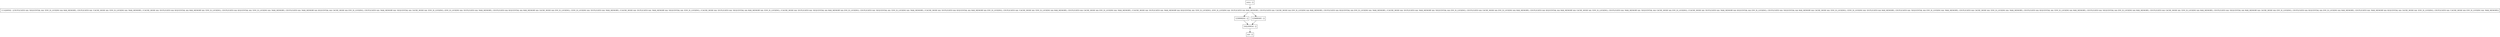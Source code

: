 digraph putNoOverwrite {
node [shape=record];
1642309034 [label="1642309034 - []"];
entry [label="entry - []"];
exit [label="exit - []"];
1238908202 [label="1238908202 - []"];
1238880481 [label="1238880481 - []"];
1114269502 [label="1114269502 - [(!DUPLICATES && !SEQUENTIAL && !ENV_IS_LOCKING && MAX_MEMORY), (!DUPLICATES && !CACHE_MODE && !ENV_IS_LOCKING && !MAX_MEMORY), (!CACHE_MODE && !DUPLICATES && SEQUENTIAL && MAX_MEMORY && !ENV_IS_LOCKING), (!DUPLICATES && SEQUENTIAL && !ENV_IS_LOCKING && !MAX_MEMORY), (!DUPLICATES && !MAX_MEMORY && SEQUENTIAL && CACHE_MODE && ENV_IS_LOCKING), (!DUPLICATES && !MAX_MEMORY && !SEQUENTIAL && CACHE_MODE && !ENV_IS_LOCKING), (ENV_IS_LOCKING && !DUPLICATES && !MAX_MEMORY), (!DUPLICATES && SEQUENTIAL && MAX_MEMORY && CACHE_MODE && ENV_IS_LOCKING), (!ENV_IS_LOCKING && !DUPLICATES && !MAX_MEMORY), (!CACHE_MODE && !DUPLICATES && !MAX_MEMORY && !SEQUENTIAL && !ENV_IS_LOCKING), (!CACHE_MODE && !DUPLICATES && !SEQUENTIAL && MAX_MEMORY && !ENV_IS_LOCKING), (!CACHE_MODE && !DUPLICATES && !SEQUENTIAL && MAX_MEMORY && ENV_IS_LOCKING), (!DUPLICATES && !SEQUENTIAL && !ENV_IS_LOCKING && !MAX_MEMORY), (!CACHE_MODE && !DUPLICATES && SEQUENTIAL && MAX_MEMORY && ENV_IS_LOCKING), (!DUPLICATES && !CACHE_MODE && !ENV_IS_LOCKING && MAX_MEMORY), (!DUPLICATES && CACHE_MODE && ENV_IS_LOCKING && !MAX_MEMORY), (!CACHE_MODE && !DUPLICATES && !MAX_MEMORY && SEQUENTIAL && !ENV_IS_LOCKING), (ENV_IS_LOCKING && !DUPLICATES && MAX_MEMORY), (!DUPLICATES && !CACHE_MODE && ENV_IS_LOCKING && MAX_MEMORY), (!DUPLICATES && SEQUENTIAL && ENV_IS_LOCKING && !MAX_MEMORY), (!CACHE_MODE && !DUPLICATES && !MAX_MEMORY && !SEQUENTIAL && ENV_IS_LOCKING), (!DUPLICATES && CACHE_MODE && ENV_IS_LOCKING && MAX_MEMORY), (!DUPLICATES && SEQUENTIAL && MAX_MEMORY && CACHE_MODE && !ENV_IS_LOCKING), (!DUPLICATES && !MAX_MEMORY && !SEQUENTIAL && CACHE_MODE && ENV_IS_LOCKING), (!CACHE_MODE && !DUPLICATES && !MAX_MEMORY && SEQUENTIAL && ENV_IS_LOCKING), (!DUPLICATES && !SEQUENTIAL && MAX_MEMORY && CACHE_MODE && !ENV_IS_LOCKING), (!ENV_IS_LOCKING && !DUPLICATES && MAX_MEMORY), (!DUPLICATES && !SEQUENTIAL && ENV_IS_LOCKING && !MAX_MEMORY), (!DUPLICATES && CACHE_MODE && !ENV_IS_LOCKING && !MAX_MEMORY), (!DUPLICATES && SEQUENTIAL && !ENV_IS_LOCKING && MAX_MEMORY), (!DUPLICATES && !SEQUENTIAL && ENV_IS_LOCKING && MAX_MEMORY), (!DUPLICATES && CACHE_MODE && !ENV_IS_LOCKING && MAX_MEMORY), (!DUPLICATES && !SEQUENTIAL && MAX_MEMORY && CACHE_MODE && ENV_IS_LOCKING), (!DUPLICATES && SEQUENTIAL && ENV_IS_LOCKING && MAX_MEMORY), (!DUPLICATES && !MAX_MEMORY && SEQUENTIAL && CACHE_MODE && !ENV_IS_LOCKING), (!DUPLICATES && !CACHE_MODE && ENV_IS_LOCKING && !MAX_MEMORY)]"];
entry;
exit;
1642309034 -> exit;
entry -> 1114269502;
1238908202 -> 1642309034;
1238880481 -> 1642309034;
1114269502 -> 1238908202;
1114269502 -> 1238880481;
}
